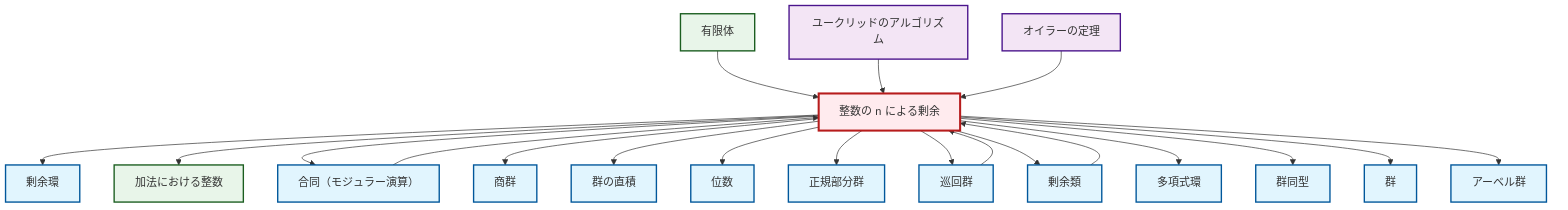 graph TD
    classDef definition fill:#e1f5fe,stroke:#01579b,stroke-width:2px
    classDef theorem fill:#f3e5f5,stroke:#4a148c,stroke-width:2px
    classDef axiom fill:#fff3e0,stroke:#e65100,stroke-width:2px
    classDef example fill:#e8f5e9,stroke:#1b5e20,stroke-width:2px
    classDef current fill:#ffebee,stroke:#b71c1c,stroke-width:3px
    ex-finite-field["有限体"]:::example
    def-direct-product["群の直積"]:::definition
    def-isomorphism["群同型"]:::definition
    thm-euler["オイラーの定理"]:::theorem
    def-quotient-group["商群"]:::definition
    ex-integers-addition["加法における整数"]:::example
    ex-quotient-integers-mod-n["整数の n による剰余"]:::example
    def-group["群"]:::definition
    def-polynomial-ring["多項式環"]:::definition
    def-normal-subgroup["正規部分群"]:::definition
    def-order["位数"]:::definition
    def-abelian-group["アーベル群"]:::definition
    def-quotient-ring["剰余環"]:::definition
    def-cyclic-group["巡回群"]:::definition
    thm-euclidean-algorithm["ユークリッドのアルゴリズム"]:::theorem
    def-congruence["合同（モジュラー演算）"]:::definition
    def-coset["剰余類"]:::definition
    ex-quotient-integers-mod-n --> def-quotient-ring
    ex-finite-field --> ex-quotient-integers-mod-n
    ex-quotient-integers-mod-n --> ex-integers-addition
    thm-euclidean-algorithm --> ex-quotient-integers-mod-n
    ex-quotient-integers-mod-n --> def-congruence
    ex-quotient-integers-mod-n --> def-quotient-group
    ex-quotient-integers-mod-n --> def-direct-product
    ex-quotient-integers-mod-n --> def-order
    def-cyclic-group --> ex-quotient-integers-mod-n
    thm-euler --> ex-quotient-integers-mod-n
    ex-quotient-integers-mod-n --> def-normal-subgroup
    ex-quotient-integers-mod-n --> def-cyclic-group
    def-coset --> ex-quotient-integers-mod-n
    ex-quotient-integers-mod-n --> def-coset
    def-congruence --> ex-quotient-integers-mod-n
    ex-quotient-integers-mod-n --> def-polynomial-ring
    ex-quotient-integers-mod-n --> def-isomorphism
    ex-quotient-integers-mod-n --> def-group
    ex-quotient-integers-mod-n --> def-abelian-group
    class ex-quotient-integers-mod-n current